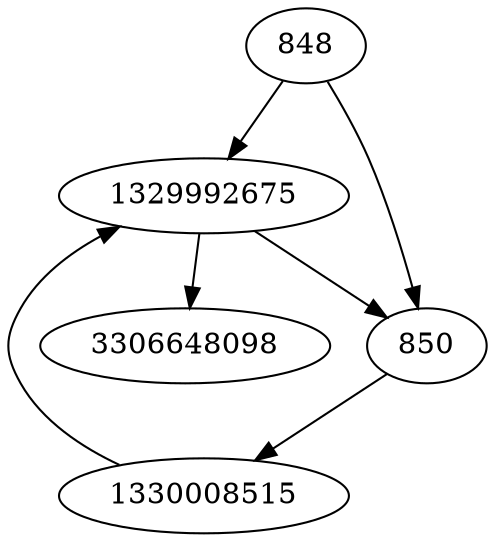 strict digraph  {
3306648098;
1330008515;
1329992675;
848;
850;
1330008515 -> 1329992675;
1329992675 -> 850;
1329992675 -> 3306648098;
848 -> 850;
848 -> 1329992675;
850 -> 1330008515;
}
